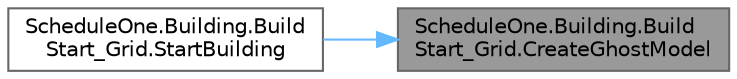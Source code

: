 digraph "ScheduleOne.Building.BuildStart_Grid.CreateGhostModel"
{
 // LATEX_PDF_SIZE
  bgcolor="transparent";
  edge [fontname=Helvetica,fontsize=10,labelfontname=Helvetica,labelfontsize=10];
  node [fontname=Helvetica,fontsize=10,shape=box,height=0.2,width=0.4];
  rankdir="RL";
  Node1 [id="Node000001",label="ScheduleOne.Building.Build\lStart_Grid.CreateGhostModel",height=0.2,width=0.4,color="gray40", fillcolor="grey60", style="filled", fontcolor="black",tooltip=" "];
  Node1 -> Node2 [id="edge1_Node000001_Node000002",dir="back",color="steelblue1",style="solid",tooltip=" "];
  Node2 [id="Node000002",label="ScheduleOne.Building.Build\lStart_Grid.StartBuilding",height=0.2,width=0.4,color="grey40", fillcolor="white", style="filled",URL="$class_schedule_one_1_1_building_1_1_build_start___grid.html#a69e422772868d09cec13602d30e12989",tooltip=" "];
}
